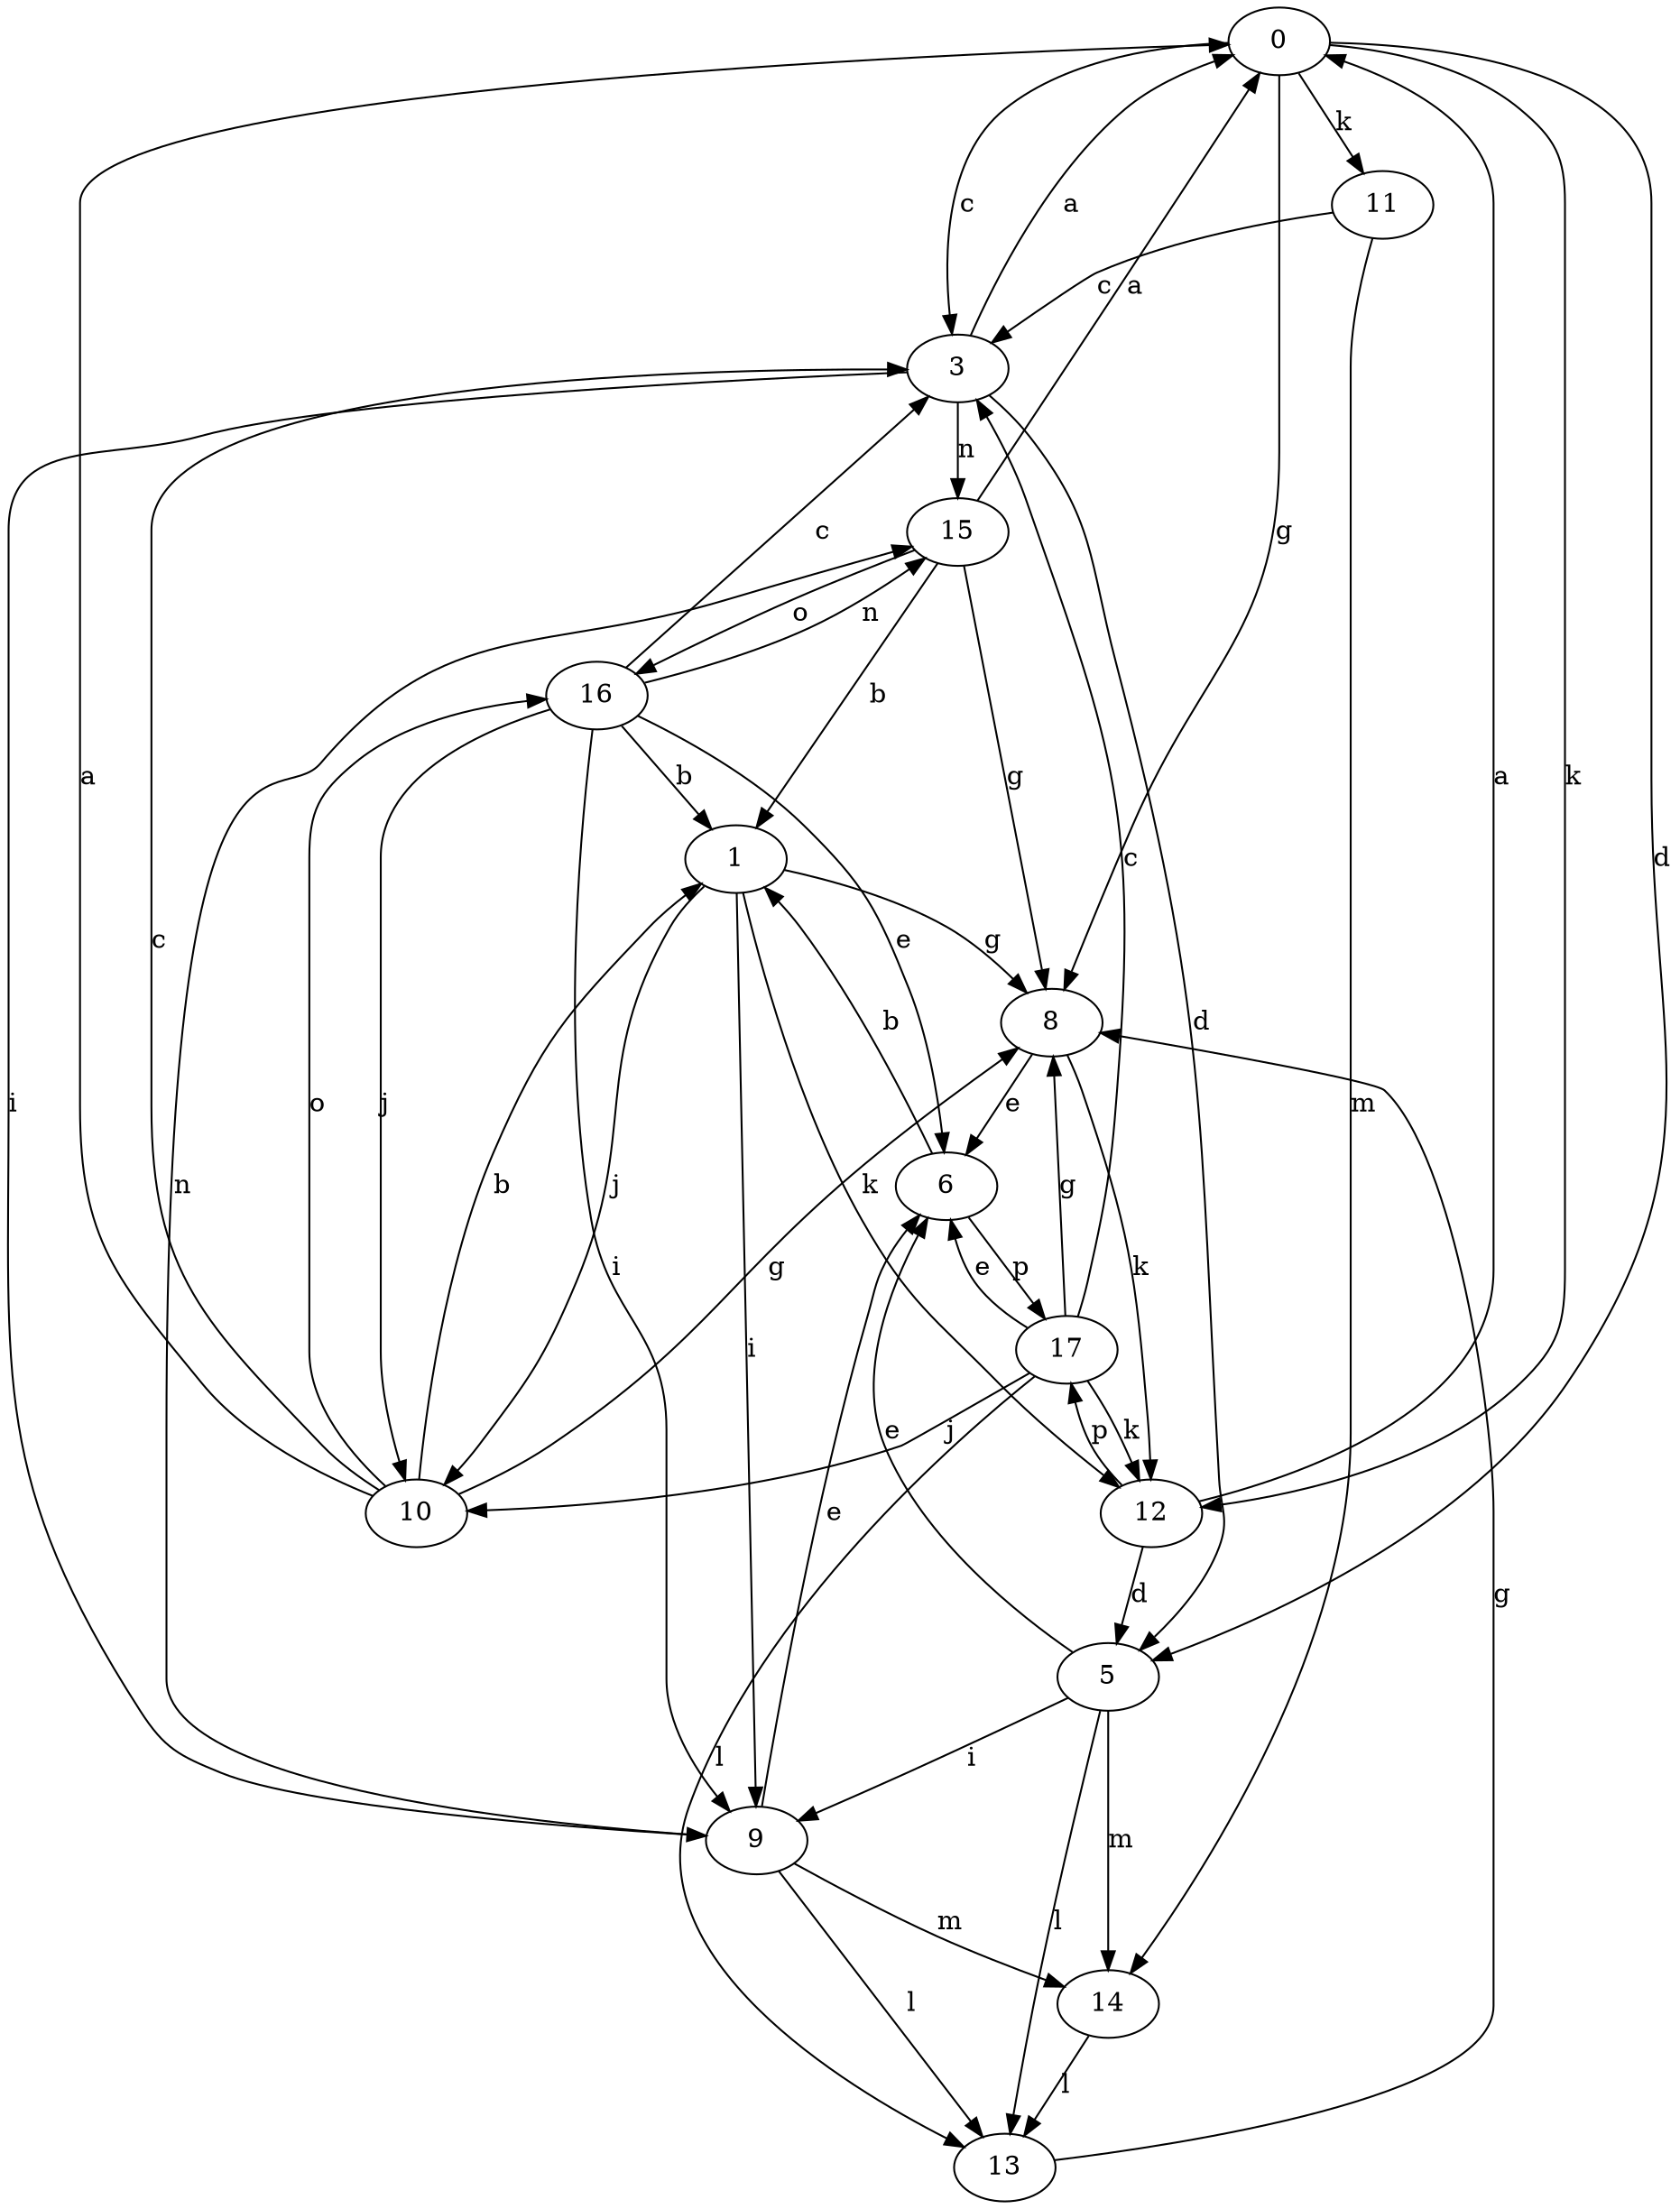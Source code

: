 strict digraph  {
0;
1;
3;
5;
6;
8;
9;
10;
11;
12;
13;
14;
15;
16;
17;
0 -> 3  [label=c];
0 -> 5  [label=d];
0 -> 8  [label=g];
0 -> 11  [label=k];
0 -> 12  [label=k];
1 -> 8  [label=g];
1 -> 9  [label=i];
1 -> 10  [label=j];
1 -> 12  [label=k];
3 -> 0  [label=a];
3 -> 5  [label=d];
3 -> 9  [label=i];
3 -> 15  [label=n];
5 -> 6  [label=e];
5 -> 9  [label=i];
5 -> 13  [label=l];
5 -> 14  [label=m];
6 -> 1  [label=b];
6 -> 17  [label=p];
8 -> 6  [label=e];
8 -> 12  [label=k];
9 -> 6  [label=e];
9 -> 13  [label=l];
9 -> 14  [label=m];
9 -> 15  [label=n];
10 -> 0  [label=a];
10 -> 1  [label=b];
10 -> 3  [label=c];
10 -> 8  [label=g];
10 -> 16  [label=o];
11 -> 3  [label=c];
11 -> 14  [label=m];
12 -> 0  [label=a];
12 -> 5  [label=d];
12 -> 17  [label=p];
13 -> 8  [label=g];
14 -> 13  [label=l];
15 -> 0  [label=a];
15 -> 1  [label=b];
15 -> 8  [label=g];
15 -> 16  [label=o];
16 -> 1  [label=b];
16 -> 3  [label=c];
16 -> 6  [label=e];
16 -> 9  [label=i];
16 -> 10  [label=j];
16 -> 15  [label=n];
17 -> 3  [label=c];
17 -> 6  [label=e];
17 -> 8  [label=g];
17 -> 10  [label=j];
17 -> 12  [label=k];
17 -> 13  [label=l];
}
